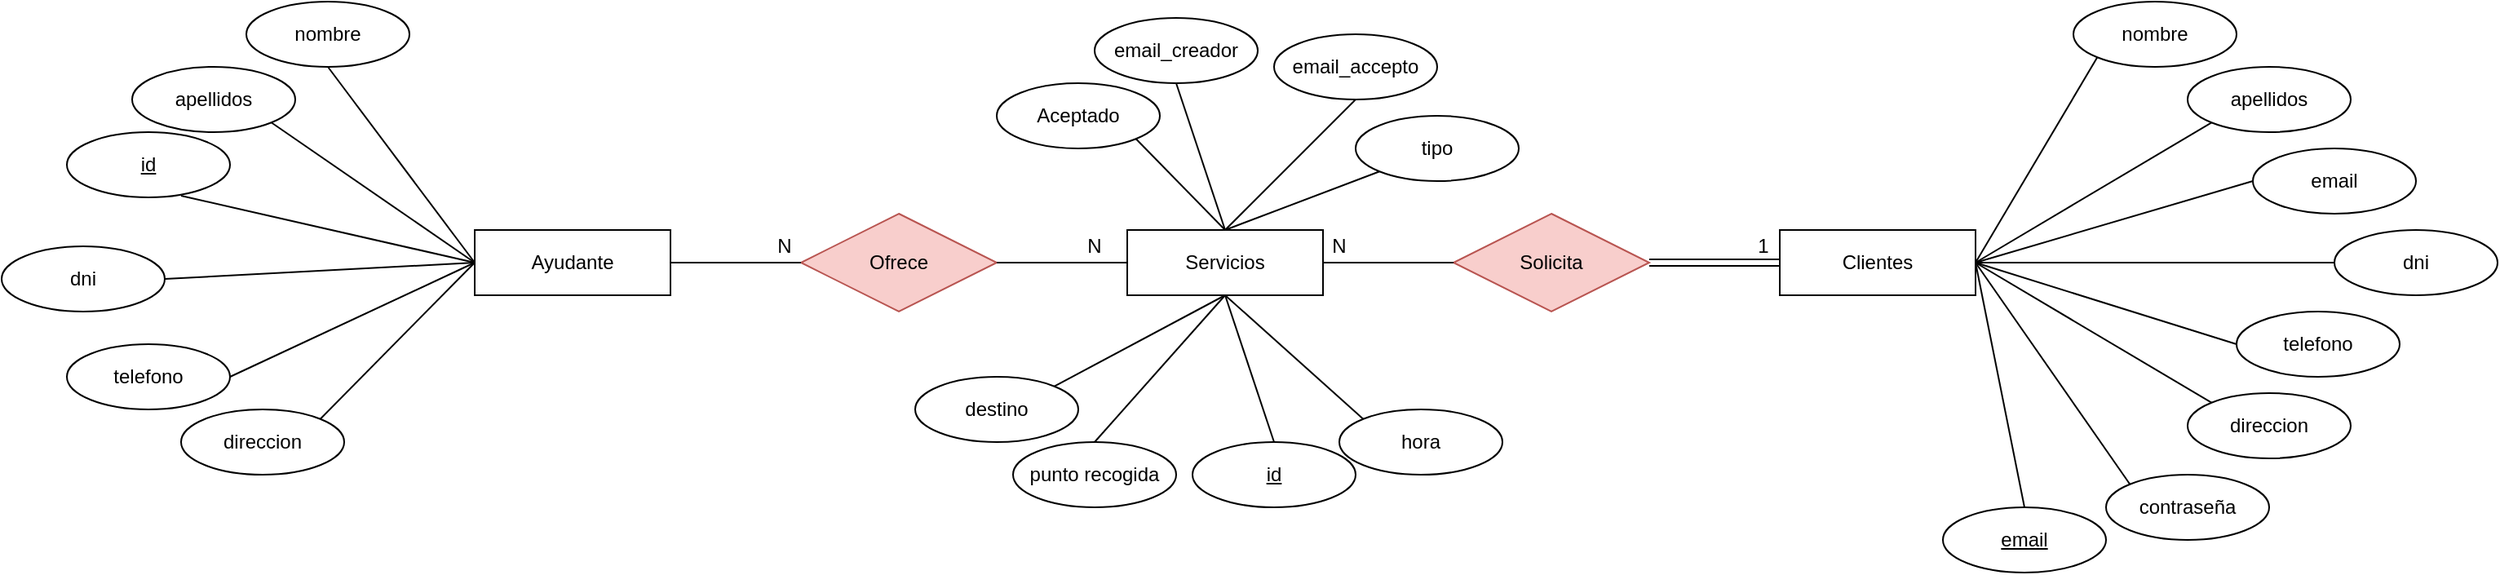 <mxfile version="13.0.1" type="device"><diagram id="Gv-27H5Lz2Fd79Ni7m-f" name="Page-1"><mxGraphModel dx="2249" dy="794" grid="1" gridSize="10" guides="1" tooltips="1" connect="1" arrows="1" fold="1" page="1" pageScale="1" pageWidth="827" pageHeight="1169" math="0" shadow="0"><root><mxCell id="0"/><mxCell id="1" parent="0"/><mxCell id="EDWRXGB4XxprMbLonBGh-1" value="Ofrece" style="shape=rhombus;perimeter=rhombusPerimeter;whiteSpace=wrap;html=1;align=center;fillColor=#f8cecc;strokeColor=#b85450;" parent="1" vertex="1"><mxGeometry x="160" y="310" width="120" height="60" as="geometry"/></mxCell><mxCell id="EDWRXGB4XxprMbLonBGh-2" value="nombre" style="ellipse;whiteSpace=wrap;html=1;align=center;" parent="1" vertex="1"><mxGeometry x="-180" y="180" width="100" height="40" as="geometry"/></mxCell><mxCell id="EDWRXGB4XxprMbLonBGh-3" value="Ayudante" style="whiteSpace=wrap;html=1;align=center;" parent="1" vertex="1"><mxGeometry x="-40" y="320" width="120" height="40" as="geometry"/></mxCell><mxCell id="EDWRXGB4XxprMbLonBGh-6" value="Clientes" style="whiteSpace=wrap;html=1;align=center;" parent="1" vertex="1"><mxGeometry x="760" y="320" width="120" height="40" as="geometry"/></mxCell><mxCell id="EDWRXGB4XxprMbLonBGh-7" value="apellidos" style="ellipse;whiteSpace=wrap;html=1;align=center;" parent="1" vertex="1"><mxGeometry x="-250" y="220" width="100" height="40" as="geometry"/></mxCell><mxCell id="EDWRXGB4XxprMbLonBGh-9" value="direccion" style="ellipse;whiteSpace=wrap;html=1;align=center;" parent="1" vertex="1"><mxGeometry x="-220" y="430" width="100" height="40" as="geometry"/></mxCell><mxCell id="EDWRXGB4XxprMbLonBGh-11" value="telefono" style="ellipse;whiteSpace=wrap;html=1;align=center;" parent="1" vertex="1"><mxGeometry x="-290" y="390" width="100" height="40" as="geometry"/></mxCell><mxCell id="EDWRXGB4XxprMbLonBGh-14" value="" style="endArrow=none;html=1;rounded=0;entryX=0;entryY=0.5;entryDx=0;entryDy=0;exitX=0.7;exitY=0.975;exitDx=0;exitDy=0;exitPerimeter=0;" parent="1" source="gN7Ng_BCmADJo1vDjR6_-24" target="EDWRXGB4XxprMbLonBGh-3" edge="1"><mxGeometry relative="1" as="geometry"><mxPoint x="-216.527" y="299.88" as="sourcePoint"/><mxPoint x="-70" y="339.5" as="targetPoint"/></mxGeometry></mxCell><mxCell id="EDWRXGB4XxprMbLonBGh-16" value="" style="endArrow=none;html=1;rounded=0;entryX=0;entryY=0.5;entryDx=0;entryDy=0;strokeWidth=1;exitX=0.5;exitY=1;exitDx=0;exitDy=0;" parent="1" source="EDWRXGB4XxprMbLonBGh-2" target="EDWRXGB4XxprMbLonBGh-3" edge="1"><mxGeometry relative="1" as="geometry"><mxPoint x="-90" y="230" as="sourcePoint"/><mxPoint x="70" y="230" as="targetPoint"/></mxGeometry></mxCell><mxCell id="EDWRXGB4XxprMbLonBGh-17" value="" style="endArrow=none;html=1;rounded=0;exitX=1;exitY=1;exitDx=0;exitDy=0;entryX=0;entryY=0.5;entryDx=0;entryDy=0;strokeWidth=1;" parent="1" source="EDWRXGB4XxprMbLonBGh-7" target="EDWRXGB4XxprMbLonBGh-3" edge="1"><mxGeometry relative="1" as="geometry"><mxPoint x="-40.005" y="410.002" as="sourcePoint"/><mxPoint x="14.64" y="535.86" as="targetPoint"/></mxGeometry></mxCell><mxCell id="EDWRXGB4XxprMbLonBGh-18" value="" style="endArrow=none;html=1;rounded=0;exitX=1;exitY=0.5;exitDx=0;exitDy=0;strokeWidth=1;" parent="1" source="gN7Ng_BCmADJo1vDjR6_-16" edge="1"><mxGeometry relative="1" as="geometry"><mxPoint x="-240" y="340" as="sourcePoint"/><mxPoint x="-40" y="340" as="targetPoint"/></mxGeometry></mxCell><mxCell id="EDWRXGB4XxprMbLonBGh-19" value="" style="endArrow=none;html=1;rounded=0;strokeWidth=1;exitX=1;exitY=0.5;exitDx=0;exitDy=0;entryX=0;entryY=0.5;entryDx=0;entryDy=0;" parent="1" source="EDWRXGB4XxprMbLonBGh-11" target="EDWRXGB4XxprMbLonBGh-3" edge="1"><mxGeometry relative="1" as="geometry"><mxPoint x="-200" y="390" as="sourcePoint"/><mxPoint x="-80" y="389.5" as="targetPoint"/></mxGeometry></mxCell><mxCell id="EDWRXGB4XxprMbLonBGh-20" value="" style="endArrow=none;html=1;rounded=0;exitX=1;exitY=0;exitDx=0;exitDy=0;entryX=0;entryY=0.5;entryDx=0;entryDy=0;strokeWidth=1;" parent="1" source="EDWRXGB4XxprMbLonBGh-9" target="EDWRXGB4XxprMbLonBGh-3" edge="1"><mxGeometry relative="1" as="geometry"><mxPoint x="-184.645" y="274.142" as="sourcePoint"/><mxPoint x="-20" y="360" as="targetPoint"/></mxGeometry></mxCell><mxCell id="RCRq2T3j5EFMHrS2e1b3-1" value="" style="endArrow=none;html=1;rounded=0;exitX=1;exitY=0.5;exitDx=0;exitDy=0;strokeWidth=1;entryX=0;entryY=0.5;entryDx=0;entryDy=0;" parent="1" source="EDWRXGB4XxprMbLonBGh-3" target="EDWRXGB4XxprMbLonBGh-1" edge="1"><mxGeometry relative="1" as="geometry"><mxPoint x="119.995" y="184.142" as="sourcePoint"/><mxPoint x="150" y="350" as="targetPoint"/></mxGeometry></mxCell><mxCell id="9gzF3KcjGeslVPaYoZhu-1" value="nombre" style="ellipse;whiteSpace=wrap;html=1;align=center;" parent="1" vertex="1"><mxGeometry x="940" y="180" width="100" height="40" as="geometry"/></mxCell><mxCell id="9gzF3KcjGeslVPaYoZhu-2" value="apellidos" style="ellipse;whiteSpace=wrap;html=1;align=center;" parent="1" vertex="1"><mxGeometry x="1010" y="220" width="100" height="40" as="geometry"/></mxCell><mxCell id="9gzF3KcjGeslVPaYoZhu-3" value="direccion" style="ellipse;whiteSpace=wrap;html=1;align=center;" parent="1" vertex="1"><mxGeometry x="1010" y="420" width="100" height="40" as="geometry"/></mxCell><mxCell id="9gzF3KcjGeslVPaYoZhu-4" value="email" style="ellipse;whiteSpace=wrap;html=1;align=center;" parent="1" vertex="1"><mxGeometry x="1050" y="270" width="100" height="40" as="geometry"/></mxCell><mxCell id="9gzF3KcjGeslVPaYoZhu-5" value="telefono" style="ellipse;whiteSpace=wrap;html=1;align=center;" parent="1" vertex="1"><mxGeometry x="1040" y="370" width="100" height="40" as="geometry"/></mxCell><mxCell id="9gzF3KcjGeslVPaYoZhu-6" value="contraseña" style="ellipse;whiteSpace=wrap;html=1;align=center;" parent="1" vertex="1"><mxGeometry x="960" y="470" width="100" height="40" as="geometry"/></mxCell><mxCell id="9gzF3KcjGeslVPaYoZhu-7" value="" style="endArrow=none;html=1;rounded=0;entryX=1;entryY=0.5;entryDx=0;entryDy=0;exitX=0;exitY=0.5;exitDx=0;exitDy=0;" parent="1" source="9gzF3KcjGeslVPaYoZhu-4" target="EDWRXGB4XxprMbLonBGh-6" edge="1"><mxGeometry relative="1" as="geometry"><mxPoint x="710" y="339.5" as="sourcePoint"/><mxPoint x="900" y="340" as="targetPoint"/></mxGeometry></mxCell><mxCell id="9gzF3KcjGeslVPaYoZhu-8" value="" style="endArrow=none;html=1;rounded=0;entryX=1;entryY=0.5;entryDx=0;entryDy=0;strokeWidth=1;exitX=0;exitY=1;exitDx=0;exitDy=0;" parent="1" source="9gzF3KcjGeslVPaYoZhu-1" target="EDWRXGB4XxprMbLonBGh-6" edge="1"><mxGeometry relative="1" as="geometry"><mxPoint x="850" y="230" as="sourcePoint"/><mxPoint x="900" y="340" as="targetPoint"/></mxGeometry></mxCell><mxCell id="9gzF3KcjGeslVPaYoZhu-9" value="" style="endArrow=none;html=1;rounded=0;exitX=0;exitY=1;exitDx=0;exitDy=0;strokeWidth=1;entryX=1;entryY=0.5;entryDx=0;entryDy=0;" parent="1" source="9gzF3KcjGeslVPaYoZhu-2" target="EDWRXGB4XxprMbLonBGh-6" edge="1"><mxGeometry relative="1" as="geometry"><mxPoint x="899.995" y="410.002" as="sourcePoint"/><mxPoint x="900" y="340" as="targetPoint"/></mxGeometry></mxCell><mxCell id="9gzF3KcjGeslVPaYoZhu-10" value="" style="endArrow=none;html=1;rounded=0;strokeWidth=1;exitX=0;exitY=0.5;exitDx=0;exitDy=0;entryX=1;entryY=0.5;entryDx=0;entryDy=0;" parent="1" source="gN7Ng_BCmADJo1vDjR6_-19" target="EDWRXGB4XxprMbLonBGh-6" edge="1"><mxGeometry relative="1" as="geometry"><mxPoint x="1080" y="340" as="sourcePoint"/><mxPoint x="900" y="340" as="targetPoint"/></mxGeometry></mxCell><mxCell id="9gzF3KcjGeslVPaYoZhu-11" value="" style="endArrow=none;html=1;rounded=0;strokeWidth=1;exitX=0;exitY=0.5;exitDx=0;exitDy=0;entryX=1;entryY=0.5;entryDx=0;entryDy=0;" parent="1" source="9gzF3KcjGeslVPaYoZhu-5" target="EDWRXGB4XxprMbLonBGh-6" edge="1"><mxGeometry relative="1" as="geometry"><mxPoint x="740" y="390" as="sourcePoint"/><mxPoint x="900" y="340" as="targetPoint"/></mxGeometry></mxCell><mxCell id="9gzF3KcjGeslVPaYoZhu-12" value="" style="endArrow=none;html=1;rounded=0;exitX=0;exitY=0;exitDx=0;exitDy=0;entryX=1;entryY=0.5;entryDx=0;entryDy=0;strokeWidth=1;" parent="1" source="9gzF3KcjGeslVPaYoZhu-3" target="EDWRXGB4XxprMbLonBGh-6" edge="1"><mxGeometry relative="1" as="geometry"><mxPoint x="755.355" y="274.142" as="sourcePoint"/><mxPoint x="900" y="340" as="targetPoint"/></mxGeometry></mxCell><mxCell id="9gzF3KcjGeslVPaYoZhu-13" value="" style="endArrow=none;html=1;rounded=0;exitX=0;exitY=0;exitDx=0;exitDy=0;entryX=1;entryY=0.5;entryDx=0;entryDy=0;strokeWidth=1;" parent="1" source="9gzF3KcjGeslVPaYoZhu-6" target="EDWRXGB4XxprMbLonBGh-6" edge="1"><mxGeometry relative="1" as="geometry"><mxPoint x="765.355" y="284.142" as="sourcePoint"/><mxPoint x="900" y="340" as="targetPoint"/></mxGeometry></mxCell><mxCell id="9gzF3KcjGeslVPaYoZhu-20" value="1" style="text;html=1;strokeColor=none;fillColor=none;align=center;verticalAlign=middle;whiteSpace=wrap;rounded=0;" parent="1" vertex="1"><mxGeometry x="730" y="320" width="40" height="20" as="geometry"/></mxCell><mxCell id="JI3-GfDhtr05L1PY2nu9-1" value="Servicios" style="rounded=0;whiteSpace=wrap;html=1;" parent="1" vertex="1"><mxGeometry x="360" y="320" width="120" height="40" as="geometry"/></mxCell><mxCell id="JI3-GfDhtr05L1PY2nu9-2" value="Solicita" style="shape=rhombus;perimeter=rhombusPerimeter;whiteSpace=wrap;html=1;align=center;fillColor=#f8cecc;strokeColor=#b85450;" parent="1" vertex="1"><mxGeometry x="560" y="310" width="120" height="60" as="geometry"/></mxCell><mxCell id="JI3-GfDhtr05L1PY2nu9-3" value="" style="endArrow=none;html=1;rounded=0;exitX=1;exitY=0.5;exitDx=0;exitDy=0;strokeWidth=1;" parent="1" source="EDWRXGB4XxprMbLonBGh-1" edge="1"><mxGeometry relative="1" as="geometry"><mxPoint x="320" y="260" as="sourcePoint"/><mxPoint x="360" y="340" as="targetPoint"/><Array as="points"/></mxGeometry></mxCell><mxCell id="JI3-GfDhtr05L1PY2nu9-9" value="" style="endArrow=none;html=1;rounded=0;exitX=1;exitY=0.5;exitDx=0;exitDy=0;strokeWidth=1;entryX=0;entryY=0.5;entryDx=0;entryDy=0;" parent="1" source="JI3-GfDhtr05L1PY2nu9-1" target="JI3-GfDhtr05L1PY2nu9-2" edge="1"><mxGeometry relative="1" as="geometry"><mxPoint x="480" y="339.5" as="sourcePoint"/><mxPoint x="560" y="339.5" as="targetPoint"/></mxGeometry></mxCell><mxCell id="JI3-GfDhtr05L1PY2nu9-10" value="N" style="text;html=1;strokeColor=none;fillColor=none;align=center;verticalAlign=middle;whiteSpace=wrap;rounded=0;" parent="1" vertex="1"><mxGeometry x="470" y="320" width="40" height="20" as="geometry"/></mxCell><mxCell id="JI3-GfDhtr05L1PY2nu9-11" value="N" style="text;html=1;strokeColor=none;fillColor=none;align=center;verticalAlign=middle;whiteSpace=wrap;rounded=0;" parent="1" vertex="1"><mxGeometry x="320" y="320" width="40" height="20" as="geometry"/></mxCell><mxCell id="JI3-GfDhtr05L1PY2nu9-12" value="N" style="text;html=1;strokeColor=none;fillColor=none;align=center;verticalAlign=middle;whiteSpace=wrap;rounded=0;" parent="1" vertex="1"><mxGeometry x="130" y="320" width="40" height="20" as="geometry"/></mxCell><mxCell id="JI3-GfDhtr05L1PY2nu9-15" value="" style="shape=link;html=1;exitX=1;exitY=0.5;exitDx=0;exitDy=0;entryX=0;entryY=0.5;entryDx=0;entryDy=0;" parent="1" source="JI3-GfDhtr05L1PY2nu9-2" target="EDWRXGB4XxprMbLonBGh-6" edge="1"><mxGeometry width="50" height="50" relative="1" as="geometry"><mxPoint x="670" y="430" as="sourcePoint"/><mxPoint x="760" y="390" as="targetPoint"/></mxGeometry></mxCell><mxCell id="JI3-GfDhtr05L1PY2nu9-17" value="punto recogida" style="ellipse;whiteSpace=wrap;html=1;align=center;" parent="1" vertex="1"><mxGeometry x="290" y="450" width="100" height="40" as="geometry"/></mxCell><mxCell id="JI3-GfDhtr05L1PY2nu9-18" value="id" style="ellipse;whiteSpace=wrap;html=1;align=center;fontStyle=4;gradientColor=none;" parent="1" vertex="1"><mxGeometry x="400" y="450" width="100" height="40" as="geometry"/></mxCell><mxCell id="JI3-GfDhtr05L1PY2nu9-19" value="destino" style="ellipse;whiteSpace=wrap;html=1;align=center;" parent="1" vertex="1"><mxGeometry x="230" y="410" width="100" height="40" as="geometry"/></mxCell><mxCell id="JI3-GfDhtr05L1PY2nu9-20" value="hora" style="ellipse;whiteSpace=wrap;html=1;align=center;" parent="1" vertex="1"><mxGeometry x="490" y="430" width="100" height="40" as="geometry"/></mxCell><mxCell id="JI3-GfDhtr05L1PY2nu9-21" value="" style="endArrow=none;html=1;rounded=0;exitX=0.5;exitY=0;exitDx=0;exitDy=0;strokeWidth=1;entryX=0.5;entryY=1;entryDx=0;entryDy=0;" parent="1" source="JI3-GfDhtr05L1PY2nu9-18" target="JI3-GfDhtr05L1PY2nu9-1" edge="1"><mxGeometry relative="1" as="geometry"><mxPoint x="380" y="400" as="sourcePoint"/><mxPoint x="460" y="400" as="targetPoint"/></mxGeometry></mxCell><mxCell id="JI3-GfDhtr05L1PY2nu9-22" value="" style="endArrow=none;html=1;rounded=0;exitX=1;exitY=0;exitDx=0;exitDy=0;strokeWidth=1;entryX=0.5;entryY=1;entryDx=0;entryDy=0;" parent="1" source="JI3-GfDhtr05L1PY2nu9-19" target="JI3-GfDhtr05L1PY2nu9-1" edge="1"><mxGeometry relative="1" as="geometry"><mxPoint x="340" y="400" as="sourcePoint"/><mxPoint x="420" y="360" as="targetPoint"/></mxGeometry></mxCell><mxCell id="JI3-GfDhtr05L1PY2nu9-23" value="" style="endArrow=none;html=1;rounded=0;exitX=0.5;exitY=0;exitDx=0;exitDy=0;strokeWidth=1;entryX=0.5;entryY=1;entryDx=0;entryDy=0;" parent="1" source="JI3-GfDhtr05L1PY2nu9-17" target="JI3-GfDhtr05L1PY2nu9-1" edge="1"><mxGeometry relative="1" as="geometry"><mxPoint x="360" y="439" as="sourcePoint"/><mxPoint x="440" y="439" as="targetPoint"/></mxGeometry></mxCell><mxCell id="JI3-GfDhtr05L1PY2nu9-24" value="" style="endArrow=none;html=1;rounded=0;exitX=0.5;exitY=1;exitDx=0;exitDy=0;strokeWidth=1;entryX=0;entryY=0;entryDx=0;entryDy=0;" parent="1" source="JI3-GfDhtr05L1PY2nu9-1" target="JI3-GfDhtr05L1PY2nu9-20" edge="1"><mxGeometry relative="1" as="geometry"><mxPoint x="430" y="389.5" as="sourcePoint"/><mxPoint x="510" y="389.5" as="targetPoint"/></mxGeometry></mxCell><mxCell id="gN7Ng_BCmADJo1vDjR6_-2" value="email_creador&lt;span style=&quot;font-family: monospace ; font-size: 0px&quot;&gt;%3CmxGraphModel%3E%3Croot%3E%3CmxCell%20id%3D%220%22%2F%3E%3CmxCell%20id%3D%221%22%20parent%3D%220%22%2F%3E%3CmxCell%20id%3D%222%22%20value%3D%22hora%22%20style%3D%22ellipse%3BwhiteSpace%3Dwrap%3Bhtml%3D1%3Balign%3Dcenter%3B%22%20vertex%3D%221%22%20parent%3D%221%22%3E%3CmxGeometry%20x%3D%22500%22%20y%3D%22440%22%20width%3D%22100%22%20height%3D%2240%22%20as%3D%22geometry%22%2F%3E%3C%2FmxCell%3E%3C%2Froot%3E%3C%2FmxGraphModel%3E&lt;/span&gt;&lt;span style=&quot;font-family: monospace ; font-size: 0px&quot;&gt;%3CmxGraphModel%3E%3Croot%3E%3CmxCell%20id%3D%220%22%2F%3E%3CmxCell%20id%3D%221%22%20parent%3D%220%22%2F%3E%3CmxCell%20id%3D%222%22%20value%3D%22hora%22%20style%3D%22ellipse%3BwhiteSpace%3Dwrap%3Bhtml%3D1%3Balign%3Dcenter%3B%22%20vertex%3D%221%22%20parent%3D%221%22%3E%3CmxGeometry%20x%3D%22500%22%20y%3D%22440%22%20width%3D%22100%22%20height%3D%2240%22%20as%3D%22geometry%22%2F%3E%3C%2FmxCell%3E%3C%2Froot%3E%3C%2FmxGraphModel%3E&lt;/span&gt;" style="ellipse;whiteSpace=wrap;html=1;align=center;" vertex="1" parent="1"><mxGeometry x="340" y="190" width="100" height="40" as="geometry"/></mxCell><mxCell id="gN7Ng_BCmADJo1vDjR6_-3" value="email_accepto" style="ellipse;whiteSpace=wrap;html=1;align=center;" vertex="1" parent="1"><mxGeometry x="450" y="200" width="100" height="40" as="geometry"/></mxCell><mxCell id="gN7Ng_BCmADJo1vDjR6_-5" value="tipo&lt;span style=&quot;font-family: monospace ; font-size: 0px&quot;&gt;%3CmxGraphModel%3E%3Croot%3E%3CmxCell%20id%3D%220%22%2F%3E%3CmxCell%20id%3D%221%22%20parent%3D%220%22%2F%3E%3CmxCell%20id%3D%222%22%20value%3D%22email_accepto%22%20style%3D%22ellipse%3BwhiteSpace%3Dwrap%3Bhtml%3D1%3Balign%3Dcenter%3B%22%20vertex%3D%221%22%20parent%3D%221%22%3E%3CmxGeometry%20x%3D%22550%22%20y%3D%22520%22%20width%3D%22100%22%20height%3D%2240%22%20as%3D%22geometry%22%2F%3E%3C%2FmxCell%3E%3C%2Froot%3E%3C%2FmxGraphModel%3E&lt;/span&gt;" style="ellipse;whiteSpace=wrap;html=1;align=center;" vertex="1" parent="1"><mxGeometry x="500" y="250" width="100" height="40" as="geometry"/></mxCell><mxCell id="gN7Ng_BCmADJo1vDjR6_-6" value="Aceptado" style="ellipse;whiteSpace=wrap;html=1;align=center;" vertex="1" parent="1"><mxGeometry x="280" y="230" width="100" height="40" as="geometry"/></mxCell><mxCell id="gN7Ng_BCmADJo1vDjR6_-9" value="" style="endArrow=none;html=1;exitX=1;exitY=1;exitDx=0;exitDy=0;entryX=0.5;entryY=0;entryDx=0;entryDy=0;" edge="1" parent="1" source="gN7Ng_BCmADJo1vDjR6_-6" target="JI3-GfDhtr05L1PY2nu9-1"><mxGeometry width="50" height="50" relative="1" as="geometry"><mxPoint x="440" y="410" as="sourcePoint"/><mxPoint x="490" y="360" as="targetPoint"/></mxGeometry></mxCell><mxCell id="gN7Ng_BCmADJo1vDjR6_-10" value="" style="endArrow=none;html=1;entryX=0.5;entryY=1;entryDx=0;entryDy=0;exitX=0.5;exitY=0;exitDx=0;exitDy=0;" edge="1" parent="1" source="JI3-GfDhtr05L1PY2nu9-1" target="gN7Ng_BCmADJo1vDjR6_-2"><mxGeometry width="50" height="50" relative="1" as="geometry"><mxPoint x="440" y="410" as="sourcePoint"/><mxPoint x="490" y="360" as="targetPoint"/></mxGeometry></mxCell><mxCell id="gN7Ng_BCmADJo1vDjR6_-11" value="" style="endArrow=none;html=1;entryX=0.5;entryY=1;entryDx=0;entryDy=0;exitX=0.5;exitY=0;exitDx=0;exitDy=0;" edge="1" parent="1" source="JI3-GfDhtr05L1PY2nu9-1" target="gN7Ng_BCmADJo1vDjR6_-3"><mxGeometry width="50" height="50" relative="1" as="geometry"><mxPoint x="430" y="330" as="sourcePoint"/><mxPoint x="400" y="240" as="targetPoint"/></mxGeometry></mxCell><mxCell id="gN7Ng_BCmADJo1vDjR6_-12" value="" style="endArrow=none;html=1;entryX=0;entryY=1;entryDx=0;entryDy=0;exitX=0.5;exitY=0;exitDx=0;exitDy=0;" edge="1" parent="1" source="JI3-GfDhtr05L1PY2nu9-1" target="gN7Ng_BCmADJo1vDjR6_-5"><mxGeometry width="50" height="50" relative="1" as="geometry"><mxPoint x="440" y="340" as="sourcePoint"/><mxPoint x="410" y="250" as="targetPoint"/></mxGeometry></mxCell><mxCell id="gN7Ng_BCmADJo1vDjR6_-16" value="dni" style="ellipse;whiteSpace=wrap;html=1;align=center;" vertex="1" parent="1"><mxGeometry x="-330" y="330" width="100" height="40" as="geometry"/></mxCell><mxCell id="gN7Ng_BCmADJo1vDjR6_-18" value="" style="endArrow=none;html=1;rounded=0;strokeWidth=1;exitX=0.5;exitY=0;exitDx=0;exitDy=0;entryX=1;entryY=0.5;entryDx=0;entryDy=0;" edge="1" parent="1" source="gN7Ng_BCmADJo1vDjR6_-23" target="EDWRXGB4XxprMbLonBGh-6"><mxGeometry relative="1" as="geometry"><mxPoint x="930" y="490" as="sourcePoint"/><mxPoint x="560" y="140" as="targetPoint"/></mxGeometry></mxCell><mxCell id="gN7Ng_BCmADJo1vDjR6_-19" value="dni" style="ellipse;whiteSpace=wrap;html=1;align=center;" vertex="1" parent="1"><mxGeometry x="1100" y="320" width="100" height="40" as="geometry"/></mxCell><mxCell id="gN7Ng_BCmADJo1vDjR6_-23" value="email" style="ellipse;whiteSpace=wrap;html=1;align=center;fontStyle=4;gradientColor=none;" vertex="1" parent="1"><mxGeometry x="860" y="490" width="100" height="40" as="geometry"/></mxCell><mxCell id="gN7Ng_BCmADJo1vDjR6_-24" value="id" style="ellipse;whiteSpace=wrap;html=1;align=center;fontStyle=4;gradientColor=none;" vertex="1" parent="1"><mxGeometry x="-290" y="260" width="100" height="40" as="geometry"/></mxCell></root></mxGraphModel></diagram></mxfile>